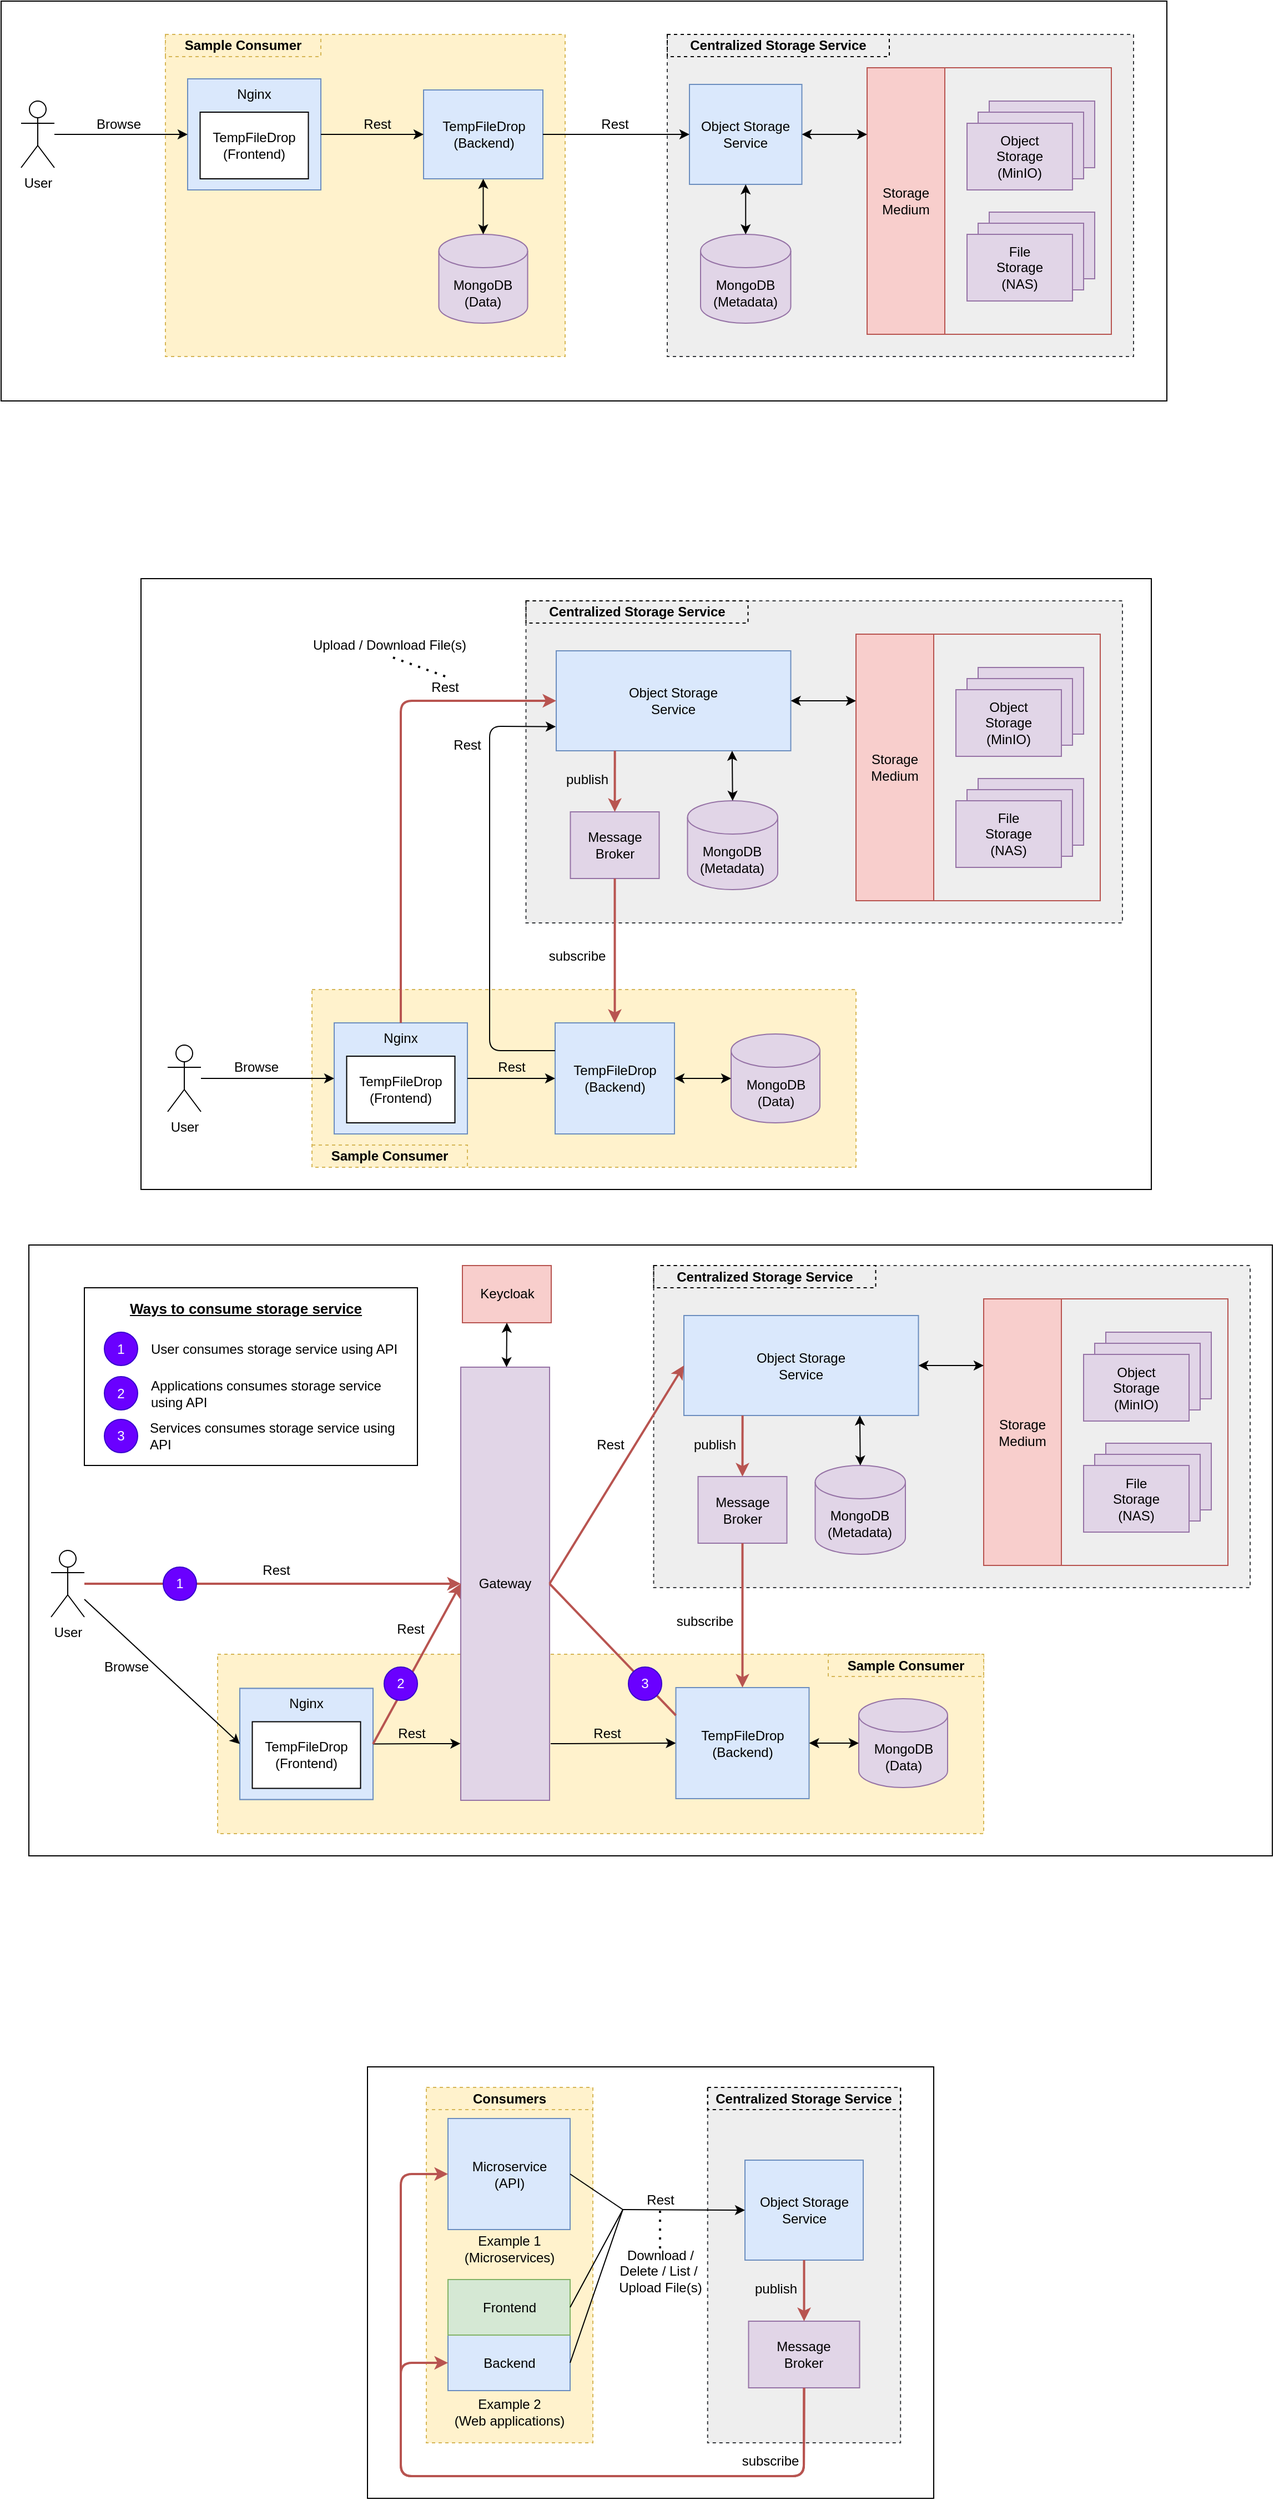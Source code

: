 <mxfile version="14.7.9" type="device"><diagram id="ZHUJTI5eRGx71iUSAzUk" name="Page-1"><mxGraphModel dx="2913" dy="1099" grid="1" gridSize="10" guides="1" tooltips="1" connect="1" arrows="1" fold="1" page="1" pageScale="1" pageWidth="850" pageHeight="1100" math="0" shadow="0"><root><mxCell id="0"/><mxCell id="1" parent="0"/><mxCell id="xw3ffMeiHLUjvFoeB1qi-27" value="" style="rounded=0;whiteSpace=wrap;html=1;align=left;" vertex="1" parent="1"><mxGeometry x="-75" y="1270" width="1120" height="550" as="geometry"/></mxCell><mxCell id="xw3ffMeiHLUjvFoeB1qi-25" value="" style="rounded=0;whiteSpace=wrap;html=1;align=left;" vertex="1" parent="1"><mxGeometry x="-25" y="1308.5" width="300" height="160" as="geometry"/></mxCell><mxCell id="rC02Qg6fBTFA8hGVIamI-45" value="" style="rounded=0;whiteSpace=wrap;html=1;align=center;" parent="1" vertex="1"><mxGeometry x="230" y="2010" width="510" height="388.5" as="geometry"/></mxCell><mxCell id="rC02Qg6fBTFA8hGVIamI-43" value="" style="rounded=0;whiteSpace=wrap;html=1;strokeColor=#d6b656;strokeWidth=1;fillColor=#fff2cc;align=center;dashed=1;" parent="1" vertex="1"><mxGeometry x="283" y="2028.5" width="150" height="320" as="geometry"/></mxCell><mxCell id="ha3qXmKfZUisQEmoipRT-110" value="" style="rounded=0;whiteSpace=wrap;html=1;fontColor=#000000;strokeColor=#000000;strokeWidth=1;fillColor=#ffffff;align=center;" parent="1" vertex="1"><mxGeometry x="26" y="670" width="910" height="550" as="geometry"/></mxCell><mxCell id="ha3qXmKfZUisQEmoipRT-109" value="" style="rounded=0;whiteSpace=wrap;html=1;fontColor=#000000;strokeColor=#000000;strokeWidth=1;fillColor=#ffffff;align=center;" parent="1" vertex="1"><mxGeometry x="-100" y="150" width="1050" height="360" as="geometry"/></mxCell><mxCell id="ha3qXmKfZUisQEmoipRT-46" value="" style="rounded=0;whiteSpace=wrap;html=1;strokeColor=#d6b656;strokeWidth=1;fillColor=#fff2cc;align=center;dashed=1;" parent="1" vertex="1"><mxGeometry x="180" y="1040" width="490" height="160" as="geometry"/></mxCell><mxCell id="ha3qXmKfZUisQEmoipRT-45" value="" style="rounded=0;whiteSpace=wrap;html=1;strokeColor=#36393d;strokeWidth=1;fillColor=#eeeeee;align=center;dashed=1;" parent="1" vertex="1"><mxGeometry x="372.75" y="690" width="537.25" height="290" as="geometry"/></mxCell><mxCell id="ha3qXmKfZUisQEmoipRT-8" value="" style="rounded=0;whiteSpace=wrap;html=1;strokeColor=#b85450;fillColor=none;" parent="1" vertex="1"><mxGeometry x="740" y="720" width="150" height="240" as="geometry"/></mxCell><mxCell id="eLZGjnttyc20umwJpwSB-6" value="Object Storage&lt;br&gt;Service" style="rounded=0;whiteSpace=wrap;html=1;fillColor=#dae8fc;strokeColor=#6c8ebf;" parent="1" vertex="1"><mxGeometry x="400" y="735" width="211.25" height="90" as="geometry"/></mxCell><mxCell id="eLZGjnttyc20umwJpwSB-24" value="&lt;div&gt;TempFileDrop&lt;/div&gt;&lt;div&gt;(Backend)&lt;br&gt;&lt;/div&gt;" style="rounded=0;whiteSpace=wrap;html=1;fillColor=#dae8fc;strokeColor=#6c8ebf;" parent="1" vertex="1"><mxGeometry x="399" y="1070" width="107.5" height="100" as="geometry"/></mxCell><mxCell id="eLZGjnttyc20umwJpwSB-25" value="MongoDB&lt;br&gt;(Metadata)" style="shape=cylinder3;whiteSpace=wrap;html=1;boundedLbl=1;backgroundOutline=1;size=15;fillColor=#e1d5e7;strokeColor=#9673a6;" parent="1" vertex="1"><mxGeometry x="518.25" y="870" width="81.25" height="80" as="geometry"/></mxCell><mxCell id="ha3qXmKfZUisQEmoipRT-4" value="" style="group" parent="1" vertex="1" connectable="0"><mxGeometry x="760" y="850" width="115" height="80" as="geometry"/></mxCell><mxCell id="ha3qXmKfZUisQEmoipRT-1" value="MinIO&lt;br&gt;Cluster" style="rounded=0;whiteSpace=wrap;html=1;fillColor=#e1d5e7;strokeColor=#9673a6;" parent="ha3qXmKfZUisQEmoipRT-4" vertex="1"><mxGeometry x="20" width="95" height="60" as="geometry"/></mxCell><mxCell id="ha3qXmKfZUisQEmoipRT-2" value="MinIO&lt;br&gt;Cluster" style="rounded=0;whiteSpace=wrap;html=1;fillColor=#e1d5e7;strokeColor=#9673a6;" parent="ha3qXmKfZUisQEmoipRT-4" vertex="1"><mxGeometry x="10" y="10" width="95" height="60" as="geometry"/></mxCell><mxCell id="ha3qXmKfZUisQEmoipRT-3" value="&lt;div&gt;File&lt;/div&gt;&lt;div&gt;Storage&lt;/div&gt;&lt;div&gt;(NAS)&lt;br&gt;&lt;/div&gt;" style="rounded=0;whiteSpace=wrap;html=1;fillColor=#e1d5e7;strokeColor=#9673a6;" parent="ha3qXmKfZUisQEmoipRT-4" vertex="1"><mxGeometry y="20" width="95" height="60" as="geometry"/></mxCell><mxCell id="ha3qXmKfZUisQEmoipRT-5" value="" style="group" parent="1" vertex="1" connectable="0"><mxGeometry x="760" y="750" width="115" height="80" as="geometry"/></mxCell><mxCell id="eLZGjnttyc20umwJpwSB-12" value="MinIO&lt;br&gt;Cluster" style="rounded=0;whiteSpace=wrap;html=1;fillColor=#e1d5e7;strokeColor=#9673a6;" parent="ha3qXmKfZUisQEmoipRT-5" vertex="1"><mxGeometry x="20" width="95" height="60" as="geometry"/></mxCell><mxCell id="eLZGjnttyc20umwJpwSB-11" value="MinIO&lt;br&gt;Cluster" style="rounded=0;whiteSpace=wrap;html=1;fillColor=#e1d5e7;strokeColor=#9673a6;" parent="ha3qXmKfZUisQEmoipRT-5" vertex="1"><mxGeometry x="10" y="10" width="95" height="60" as="geometry"/></mxCell><mxCell id="eLZGjnttyc20umwJpwSB-10" value="&lt;div&gt;Object&lt;/div&gt;&lt;div&gt;Storage&lt;/div&gt;&lt;div&gt;(MinIO)&lt;/div&gt;" style="rounded=0;whiteSpace=wrap;html=1;fillColor=#e1d5e7;strokeColor=#9673a6;" parent="ha3qXmKfZUisQEmoipRT-5" vertex="1"><mxGeometry y="20" width="95" height="60" as="geometry"/></mxCell><mxCell id="ha3qXmKfZUisQEmoipRT-6" value="&lt;div&gt;Storage&lt;/div&gt;&lt;div&gt;Medium&lt;br&gt;&lt;/div&gt;" style="rounded=0;whiteSpace=wrap;html=1;fillColor=#f8cecc;strokeColor=#b85450;" parent="1" vertex="1"><mxGeometry x="670" y="720" width="70" height="240" as="geometry"/></mxCell><mxCell id="ha3qXmKfZUisQEmoipRT-10" value="" style="endArrow=classic;startArrow=classic;html=1;exitX=1;exitY=0.5;exitDx=0;exitDy=0;entryX=0;entryY=0.25;entryDx=0;entryDy=0;" parent="1" source="eLZGjnttyc20umwJpwSB-6" target="ha3qXmKfZUisQEmoipRT-6" edge="1"><mxGeometry width="50" height="50" relative="1" as="geometry"><mxPoint x="470" y="805" as="sourcePoint"/><mxPoint x="520" y="755" as="targetPoint"/></mxGeometry></mxCell><mxCell id="ha3qXmKfZUisQEmoipRT-11" value="&lt;div&gt;Centralized Storage Service&lt;br&gt;&lt;/div&gt;" style="text;html=1;fillColor=none;align=center;verticalAlign=middle;whiteSpace=wrap;rounded=0;dashed=1;strokeColor=#000000;fontStyle=1" parent="1" vertex="1"><mxGeometry x="372.75" y="690" width="200" height="20" as="geometry"/></mxCell><mxCell id="ha3qXmKfZUisQEmoipRT-13" value="" style="group;fillColor=#dae8fc;strokeColor=#6c8ebf;" parent="1" vertex="1" connectable="0"><mxGeometry x="200" y="1070" width="120" height="100" as="geometry"/></mxCell><mxCell id="eLZGjnttyc20umwJpwSB-1" value="Nginx" style="rounded=0;whiteSpace=wrap;html=1;verticalAlign=top;fillColor=#dae8fc;strokeColor=#6c8ebf;" parent="ha3qXmKfZUisQEmoipRT-13" vertex="1"><mxGeometry width="120" height="100" as="geometry"/></mxCell><mxCell id="eLZGjnttyc20umwJpwSB-2" value="TempFileDrop&lt;br&gt;(Frontend)" style="rounded=0;whiteSpace=wrap;html=1;" parent="ha3qXmKfZUisQEmoipRT-13" vertex="1"><mxGeometry x="11.25" y="30" width="97.5" height="60" as="geometry"/></mxCell><mxCell id="ha3qXmKfZUisQEmoipRT-14" value="" style="endArrow=classic;startArrow=classic;html=1;exitX=0.5;exitY=0;exitDx=0;exitDy=0;exitPerimeter=0;entryX=0.75;entryY=1;entryDx=0;entryDy=0;" parent="1" source="eLZGjnttyc20umwJpwSB-25" target="eLZGjnttyc20umwJpwSB-6" edge="1"><mxGeometry width="50" height="50" relative="1" as="geometry"><mxPoint x="640" y="890" as="sourcePoint"/><mxPoint x="580" y="840" as="targetPoint"/></mxGeometry></mxCell><mxCell id="ha3qXmKfZUisQEmoipRT-15" value="MongoDB&lt;br&gt;(Data)" style="shape=cylinder3;whiteSpace=wrap;html=1;boundedLbl=1;backgroundOutline=1;size=15;fillColor=#e1d5e7;strokeColor=#9673a6;" parent="1" vertex="1"><mxGeometry x="557.5" y="1080" width="80" height="80" as="geometry"/></mxCell><mxCell id="ha3qXmKfZUisQEmoipRT-16" value="" style="endArrow=classic;startArrow=classic;html=1;exitX=1;exitY=0.5;exitDx=0;exitDy=0;entryX=0;entryY=0.5;entryDx=0;entryDy=0;entryPerimeter=0;" parent="1" source="eLZGjnttyc20umwJpwSB-24" target="ha3qXmKfZUisQEmoipRT-15" edge="1"><mxGeometry width="50" height="50" relative="1" as="geometry"><mxPoint x="227.5" y="1170" as="sourcePoint"/><mxPoint x="557.5" y="1100" as="targetPoint"/></mxGeometry></mxCell><mxCell id="ha3qXmKfZUisQEmoipRT-27" value="&lt;div&gt;Message&lt;/div&gt;&lt;div&gt;Broker&lt;br&gt;&lt;/div&gt;" style="rounded=0;whiteSpace=wrap;html=1;strokeColor=#9673a6;strokeWidth=1;align=center;fillColor=#e1d5e7;" parent="1" vertex="1"><mxGeometry x="412.75" y="880" width="80" height="60" as="geometry"/></mxCell><mxCell id="ha3qXmKfZUisQEmoipRT-30" value="" style="endArrow=classic;html=1;exitX=0.25;exitY=1;exitDx=0;exitDy=0;entryX=0.5;entryY=0;entryDx=0;entryDy=0;fillColor=#f8cecc;strokeColor=#b85450;strokeWidth=2;" parent="1" source="eLZGjnttyc20umwJpwSB-6" target="ha3qXmKfZUisQEmoipRT-27" edge="1"><mxGeometry width="50" height="50" relative="1" as="geometry"><mxPoint x="560" y="930" as="sourcePoint"/><mxPoint x="340" y="900" as="targetPoint"/></mxGeometry></mxCell><mxCell id="ha3qXmKfZUisQEmoipRT-31" value="publish" style="text;html=1;strokeColor=none;fillColor=none;align=center;verticalAlign=middle;whiteSpace=wrap;rounded=0;" parent="1" vertex="1"><mxGeometry x="408" y="841" width="40" height="20" as="geometry"/></mxCell><mxCell id="ha3qXmKfZUisQEmoipRT-33" value="Rest" style="text;html=1;strokeColor=none;fillColor=none;align=center;verticalAlign=middle;whiteSpace=wrap;rounded=0;" parent="1" vertex="1"><mxGeometry x="340" y="1100" width="40" height="20" as="geometry"/></mxCell><mxCell id="ha3qXmKfZUisQEmoipRT-35" value="Rest" style="text;html=1;strokeColor=none;fillColor=none;align=center;verticalAlign=middle;whiteSpace=wrap;rounded=0;" parent="1" vertex="1"><mxGeometry x="280" y="758" width="40" height="20" as="geometry"/></mxCell><mxCell id="ha3qXmKfZUisQEmoipRT-37" value="" style="endArrow=classic;html=1;exitX=1;exitY=0.5;exitDx=0;exitDy=0;entryX=0;entryY=0.5;entryDx=0;entryDy=0;" parent="1" source="eLZGjnttyc20umwJpwSB-1" target="eLZGjnttyc20umwJpwSB-24" edge="1"><mxGeometry width="50" height="50" relative="1" as="geometry"><mxPoint x="363" y="1070" as="sourcePoint"/><mxPoint x="413" y="1020" as="targetPoint"/></mxGeometry></mxCell><mxCell id="ha3qXmKfZUisQEmoipRT-39" value="" style="endArrow=classic;html=1;exitX=0.5;exitY=0;exitDx=0;exitDy=0;entryX=0;entryY=0.5;entryDx=0;entryDy=0;fillColor=#f8cecc;strokeColor=#b85450;strokeWidth=2;" parent="1" source="eLZGjnttyc20umwJpwSB-1" target="eLZGjnttyc20umwJpwSB-6" edge="1"><mxGeometry width="50" height="50" relative="1" as="geometry"><mxPoint x="220" y="970" as="sourcePoint"/><mxPoint x="270" y="920" as="targetPoint"/><Array as="points"><mxPoint x="260" y="780"/></Array></mxGeometry></mxCell><mxCell id="ha3qXmKfZUisQEmoipRT-40" value="" style="endArrow=classic;html=1;exitX=0.5;exitY=1;exitDx=0;exitDy=0;fillColor=#f8cecc;strokeColor=#b85450;strokeWidth=2;" parent="1" source="ha3qXmKfZUisQEmoipRT-27" target="eLZGjnttyc20umwJpwSB-24" edge="1"><mxGeometry width="50" height="50" relative="1" as="geometry"><mxPoint x="507.5" y="1010" as="sourcePoint"/><mxPoint x="480" y="1030" as="targetPoint"/></mxGeometry></mxCell><mxCell id="ha3qXmKfZUisQEmoipRT-41" value="subscribe" style="text;html=1;strokeColor=none;fillColor=none;align=center;verticalAlign=middle;whiteSpace=wrap;rounded=0;" parent="1" vertex="1"><mxGeometry x="399" y="1000" width="40" height="20" as="geometry"/></mxCell><mxCell id="ha3qXmKfZUisQEmoipRT-42" value="Upload / Download File(s)" style="text;html=1;strokeColor=none;fillColor=none;align=center;verticalAlign=middle;whiteSpace=wrap;rounded=0;fontStyle=0;" parent="1" vertex="1"><mxGeometry x="135" y="720" width="230" height="20" as="geometry"/></mxCell><mxCell id="ha3qXmKfZUisQEmoipRT-43" value="" style="endArrow=none;dashed=1;html=1;dashPattern=1 3;strokeWidth=2;fontColor=#B85450;entryX=0.5;entryY=1;entryDx=0;entryDy=0;exitX=0.5;exitY=0;exitDx=0;exitDy=0;" parent="1" source="ha3qXmKfZUisQEmoipRT-35" target="ha3qXmKfZUisQEmoipRT-42" edge="1"><mxGeometry width="50" height="50" relative="1" as="geometry"><mxPoint x="430" y="920" as="sourcePoint"/><mxPoint x="480" y="870" as="targetPoint"/></mxGeometry></mxCell><mxCell id="ha3qXmKfZUisQEmoipRT-47" value="Sample Consumer" style="text;html=1;fillColor=#fff2cc;align=center;verticalAlign=middle;whiteSpace=wrap;rounded=0;dashed=1;strokeColor=#d6b656;fontStyle=1" parent="1" vertex="1"><mxGeometry x="180" y="1180" width="140" height="20" as="geometry"/></mxCell><mxCell id="ha3qXmKfZUisQEmoipRT-68" value="" style="rounded=0;whiteSpace=wrap;html=1;strokeColor=#36393d;strokeWidth=1;fillColor=#eeeeee;align=center;dashed=1;" parent="1" vertex="1"><mxGeometry x="500" y="180" width="420" height="290" as="geometry"/></mxCell><mxCell id="ha3qXmKfZUisQEmoipRT-69" value="" style="rounded=0;whiteSpace=wrap;html=1;strokeColor=#b85450;fillColor=none;" parent="1" vertex="1"><mxGeometry x="750" y="210" width="150" height="240" as="geometry"/></mxCell><mxCell id="ha3qXmKfZUisQEmoipRT-70" value="Object Storage&lt;br&gt;Service" style="rounded=0;whiteSpace=wrap;html=1;fillColor=#dae8fc;strokeColor=#6c8ebf;" parent="1" vertex="1"><mxGeometry x="520" y="225" width="101.25" height="90" as="geometry"/></mxCell><mxCell id="ha3qXmKfZUisQEmoipRT-71" value="MongoDB&lt;br&gt;(Metadata)" style="shape=cylinder3;whiteSpace=wrap;html=1;boundedLbl=1;backgroundOutline=1;size=15;fillColor=#e1d5e7;strokeColor=#9673a6;" parent="1" vertex="1"><mxGeometry x="530" y="360" width="81.25" height="80" as="geometry"/></mxCell><mxCell id="ha3qXmKfZUisQEmoipRT-72" value="" style="group" parent="1" vertex="1" connectable="0"><mxGeometry x="770" y="340" width="115" height="80" as="geometry"/></mxCell><mxCell id="ha3qXmKfZUisQEmoipRT-73" value="MinIO&lt;br&gt;Cluster" style="rounded=0;whiteSpace=wrap;html=1;fillColor=#e1d5e7;strokeColor=#9673a6;" parent="ha3qXmKfZUisQEmoipRT-72" vertex="1"><mxGeometry x="20" width="95" height="60" as="geometry"/></mxCell><mxCell id="ha3qXmKfZUisQEmoipRT-74" value="MinIO&lt;br&gt;Cluster" style="rounded=0;whiteSpace=wrap;html=1;fillColor=#e1d5e7;strokeColor=#9673a6;" parent="ha3qXmKfZUisQEmoipRT-72" vertex="1"><mxGeometry x="10" y="10" width="95" height="60" as="geometry"/></mxCell><mxCell id="ha3qXmKfZUisQEmoipRT-75" value="&lt;div&gt;File&lt;/div&gt;&lt;div&gt;Storage&lt;/div&gt;&lt;div&gt;(NAS)&lt;br&gt;&lt;/div&gt;" style="rounded=0;whiteSpace=wrap;html=1;fillColor=#e1d5e7;strokeColor=#9673a6;" parent="ha3qXmKfZUisQEmoipRT-72" vertex="1"><mxGeometry y="20" width="95" height="60" as="geometry"/></mxCell><mxCell id="ha3qXmKfZUisQEmoipRT-76" value="" style="group" parent="1" vertex="1" connectable="0"><mxGeometry x="770" y="240" width="115" height="80" as="geometry"/></mxCell><mxCell id="ha3qXmKfZUisQEmoipRT-77" value="MinIO&lt;br&gt;Cluster" style="rounded=0;whiteSpace=wrap;html=1;fillColor=#e1d5e7;strokeColor=#9673a6;" parent="ha3qXmKfZUisQEmoipRT-76" vertex="1"><mxGeometry x="20" width="95" height="60" as="geometry"/></mxCell><mxCell id="ha3qXmKfZUisQEmoipRT-78" value="MinIO&lt;br&gt;Cluster" style="rounded=0;whiteSpace=wrap;html=1;fillColor=#e1d5e7;strokeColor=#9673a6;" parent="ha3qXmKfZUisQEmoipRT-76" vertex="1"><mxGeometry x="10" y="10" width="95" height="60" as="geometry"/></mxCell><mxCell id="ha3qXmKfZUisQEmoipRT-79" value="&lt;div&gt;Object&lt;/div&gt;&lt;div&gt;Storage&lt;/div&gt;&lt;div&gt;(MinIO)&lt;/div&gt;" style="rounded=0;whiteSpace=wrap;html=1;fillColor=#e1d5e7;strokeColor=#9673a6;" parent="ha3qXmKfZUisQEmoipRT-76" vertex="1"><mxGeometry y="20" width="95" height="60" as="geometry"/></mxCell><mxCell id="ha3qXmKfZUisQEmoipRT-80" value="&lt;div&gt;Storage&lt;/div&gt;&lt;div&gt;Medium&lt;br&gt;&lt;/div&gt;" style="rounded=0;whiteSpace=wrap;html=1;fillColor=#f8cecc;strokeColor=#b85450;" parent="1" vertex="1"><mxGeometry x="680" y="210" width="70" height="240" as="geometry"/></mxCell><mxCell id="ha3qXmKfZUisQEmoipRT-81" value="" style="endArrow=classic;startArrow=classic;html=1;exitX=1;exitY=0.5;exitDx=0;exitDy=0;entryX=0;entryY=0.25;entryDx=0;entryDy=0;" parent="1" source="ha3qXmKfZUisQEmoipRT-70" target="ha3qXmKfZUisQEmoipRT-80" edge="1"><mxGeometry width="50" height="50" relative="1" as="geometry"><mxPoint x="480" y="295" as="sourcePoint"/><mxPoint x="530" y="245" as="targetPoint"/></mxGeometry></mxCell><mxCell id="ha3qXmKfZUisQEmoipRT-82" value="&lt;div&gt;Centralized Storage Service&lt;br&gt;&lt;/div&gt;" style="text;html=1;fillColor=none;align=center;verticalAlign=middle;whiteSpace=wrap;rounded=0;dashed=1;strokeColor=#000000;fontStyle=1" parent="1" vertex="1"><mxGeometry x="500" y="180" width="200" height="20" as="geometry"/></mxCell><mxCell id="ha3qXmKfZUisQEmoipRT-83" value="" style="endArrow=classic;startArrow=classic;html=1;exitX=0.5;exitY=0;exitDx=0;exitDy=0;exitPerimeter=0;entryX=0.5;entryY=1;entryDx=0;entryDy=0;" parent="1" source="ha3qXmKfZUisQEmoipRT-71" target="ha3qXmKfZUisQEmoipRT-70" edge="1"><mxGeometry width="50" height="50" relative="1" as="geometry"><mxPoint x="650" y="380" as="sourcePoint"/><mxPoint x="590" y="330" as="targetPoint"/></mxGeometry></mxCell><mxCell id="ha3qXmKfZUisQEmoipRT-87" value="User" style="shape=umlActor;verticalLabelPosition=bottom;verticalAlign=top;html=1;outlineConnect=0;fontColor=#000000;strokeColor=#000000;strokeWidth=1;fillColor=#ffffff;align=center;" parent="1" vertex="1"><mxGeometry x="50" y="1090" width="30" height="60" as="geometry"/></mxCell><mxCell id="ha3qXmKfZUisQEmoipRT-90" value="" style="endArrow=classic;html=1;fontColor=#000000;strokeWidth=1;entryX=0;entryY=0.5;entryDx=0;entryDy=0;" parent="1" source="ha3qXmKfZUisQEmoipRT-87" target="eLZGjnttyc20umwJpwSB-1" edge="1"><mxGeometry width="50" height="50" relative="1" as="geometry"><mxPoint x="120" y="1070" as="sourcePoint"/><mxPoint x="170" y="1020" as="targetPoint"/></mxGeometry></mxCell><mxCell id="ha3qXmKfZUisQEmoipRT-91" value="Browse" style="text;html=1;strokeColor=none;fillColor=none;align=center;verticalAlign=middle;whiteSpace=wrap;rounded=0;" parent="1" vertex="1"><mxGeometry x="110" y="1100" width="40" height="20" as="geometry"/></mxCell><mxCell id="ha3qXmKfZUisQEmoipRT-92" value="" style="rounded=0;whiteSpace=wrap;html=1;strokeColor=#d6b656;strokeWidth=1;fillColor=#fff2cc;align=center;dashed=1;" parent="1" vertex="1"><mxGeometry x="48" y="180" width="360" height="290" as="geometry"/></mxCell><mxCell id="ha3qXmKfZUisQEmoipRT-93" value="&lt;div&gt;TempFileDrop&lt;/div&gt;&lt;div&gt;(Backend)&lt;br&gt;&lt;/div&gt;" style="rounded=0;whiteSpace=wrap;html=1;fillColor=#dae8fc;strokeColor=#6c8ebf;" parent="1" vertex="1"><mxGeometry x="280.5" y="230" width="107.5" height="80" as="geometry"/></mxCell><mxCell id="ha3qXmKfZUisQEmoipRT-94" value="" style="group;fillColor=#dae8fc;strokeColor=#6c8ebf;" parent="1" vertex="1" connectable="0"><mxGeometry x="68" y="220" width="120" height="100" as="geometry"/></mxCell><mxCell id="ha3qXmKfZUisQEmoipRT-95" value="Nginx" style="rounded=0;whiteSpace=wrap;html=1;verticalAlign=top;fillColor=#dae8fc;strokeColor=#6c8ebf;" parent="ha3qXmKfZUisQEmoipRT-94" vertex="1"><mxGeometry width="120" height="100" as="geometry"/></mxCell><mxCell id="ha3qXmKfZUisQEmoipRT-96" value="TempFileDrop&lt;br&gt;(Frontend)" style="rounded=0;whiteSpace=wrap;html=1;" parent="ha3qXmKfZUisQEmoipRT-94" vertex="1"><mxGeometry x="11.25" y="30" width="97.5" height="60" as="geometry"/></mxCell><mxCell id="ha3qXmKfZUisQEmoipRT-97" value="MongoDB&lt;br&gt;(Data)" style="shape=cylinder3;whiteSpace=wrap;html=1;boundedLbl=1;backgroundOutline=1;size=15;fillColor=#e1d5e7;strokeColor=#9673a6;" parent="1" vertex="1"><mxGeometry x="294.25" y="360" width="80" height="80" as="geometry"/></mxCell><mxCell id="ha3qXmKfZUisQEmoipRT-98" value="" style="endArrow=classic;startArrow=classic;html=1;entryX=0.5;entryY=0;entryDx=0;entryDy=0;entryPerimeter=0;" parent="1" source="ha3qXmKfZUisQEmoipRT-93" target="ha3qXmKfZUisQEmoipRT-97" edge="1"><mxGeometry width="50" height="50" relative="1" as="geometry"><mxPoint x="-34.5" y="300" as="sourcePoint"/><mxPoint x="295.5" y="230" as="targetPoint"/></mxGeometry></mxCell><mxCell id="ha3qXmKfZUisQEmoipRT-99" value="Rest" style="text;html=1;strokeColor=none;fillColor=none;align=center;verticalAlign=middle;whiteSpace=wrap;rounded=0;" parent="1" vertex="1"><mxGeometry x="219" y="251" width="40" height="20" as="geometry"/></mxCell><mxCell id="ha3qXmKfZUisQEmoipRT-100" value="" style="endArrow=classic;html=1;exitX=1;exitY=0.5;exitDx=0;exitDy=0;entryX=0;entryY=0.5;entryDx=0;entryDy=0;" parent="1" source="ha3qXmKfZUisQEmoipRT-95" target="ha3qXmKfZUisQEmoipRT-93" edge="1"><mxGeometry width="50" height="50" relative="1" as="geometry"><mxPoint x="101" y="200" as="sourcePoint"/><mxPoint x="151" y="150" as="targetPoint"/></mxGeometry></mxCell><mxCell id="ha3qXmKfZUisQEmoipRT-101" value="Sample Consumer" style="text;html=1;fillColor=#fff2cc;align=center;verticalAlign=middle;whiteSpace=wrap;rounded=0;dashed=1;strokeColor=#d6b656;fontStyle=1" parent="1" vertex="1"><mxGeometry x="48" y="180" width="140" height="20" as="geometry"/></mxCell><mxCell id="ha3qXmKfZUisQEmoipRT-102" value="User" style="shape=umlActor;verticalLabelPosition=bottom;verticalAlign=top;html=1;outlineConnect=0;fontColor=#000000;strokeColor=#000000;strokeWidth=1;fillColor=#ffffff;align=center;" parent="1" vertex="1"><mxGeometry x="-82" y="240" width="30" height="60" as="geometry"/></mxCell><mxCell id="ha3qXmKfZUisQEmoipRT-103" value="" style="endArrow=classic;html=1;fontColor=#000000;strokeWidth=1;entryX=0;entryY=0.5;entryDx=0;entryDy=0;" parent="1" target="ha3qXmKfZUisQEmoipRT-95" edge="1"><mxGeometry width="50" height="50" relative="1" as="geometry"><mxPoint x="-52" y="270" as="sourcePoint"/><mxPoint x="-92" y="150" as="targetPoint"/></mxGeometry></mxCell><mxCell id="ha3qXmKfZUisQEmoipRT-104" value="Browse" style="text;html=1;strokeColor=none;fillColor=none;align=center;verticalAlign=middle;whiteSpace=wrap;rounded=0;" parent="1" vertex="1"><mxGeometry x="-14" y="251" width="40" height="20" as="geometry"/></mxCell><mxCell id="ha3qXmKfZUisQEmoipRT-106" value="" style="endArrow=classic;html=1;fontColor=#000000;strokeWidth=1;entryX=0;entryY=0.5;entryDx=0;entryDy=0;exitX=1;exitY=0.5;exitDx=0;exitDy=0;" parent="1" source="ha3qXmKfZUisQEmoipRT-93" target="ha3qXmKfZUisQEmoipRT-70" edge="1"><mxGeometry width="50" height="50" relative="1" as="geometry"><mxPoint x="370" y="400" as="sourcePoint"/><mxPoint x="420" y="350" as="targetPoint"/></mxGeometry></mxCell><mxCell id="ha3qXmKfZUisQEmoipRT-107" value="Rest" style="text;html=1;strokeColor=none;fillColor=none;align=center;verticalAlign=middle;whiteSpace=wrap;rounded=0;fontColor=#000000;" parent="1" vertex="1"><mxGeometry x="432.75" y="251" width="40" height="20" as="geometry"/></mxCell><mxCell id="9wDD2NBxKVKwoE4jcZIf-1" value="" style="endArrow=classic;html=1;exitX=0;exitY=0.25;exitDx=0;exitDy=0;entryX=-0.002;entryY=0.759;entryDx=0;entryDy=0;entryPerimeter=0;" parent="1" source="eLZGjnttyc20umwJpwSB-24" target="eLZGjnttyc20umwJpwSB-6" edge="1"><mxGeometry width="50" height="50" relative="1" as="geometry"><mxPoint x="350" y="1090" as="sourcePoint"/><mxPoint x="340" y="880" as="targetPoint"/><Array as="points"><mxPoint x="340" y="1095"/><mxPoint x="340" y="803"/></Array></mxGeometry></mxCell><mxCell id="9wDD2NBxKVKwoE4jcZIf-2" value="Rest" style="text;html=1;strokeColor=none;fillColor=none;align=center;verticalAlign=middle;whiteSpace=wrap;rounded=0;" parent="1" vertex="1"><mxGeometry x="300" y="810" width="40" height="20" as="geometry"/></mxCell><mxCell id="rC02Qg6fBTFA8hGVIamI-1" value="" style="rounded=0;whiteSpace=wrap;html=1;strokeColor=#36393d;strokeWidth=1;fillColor=#eeeeee;align=center;dashed=1;" parent="1" vertex="1"><mxGeometry x="536.37" y="2028.5" width="173.75" height="320" as="geometry"/></mxCell><mxCell id="rC02Qg6fBTFA8hGVIamI-3" value="Object Storage&lt;br&gt;Service" style="rounded=0;whiteSpace=wrap;html=1;fillColor=#dae8fc;strokeColor=#6c8ebf;" parent="1" vertex="1"><mxGeometry x="570" y="2094" width="106.5" height="90" as="geometry"/></mxCell><mxCell id="rC02Qg6fBTFA8hGVIamI-15" value="&lt;div&gt;Centralized Storage Service&lt;br&gt;&lt;/div&gt;" style="text;html=1;fillColor=none;align=center;verticalAlign=middle;whiteSpace=wrap;rounded=0;dashed=1;strokeColor=#000000;fontStyle=1" parent="1" vertex="1"><mxGeometry x="536.38" y="2028.5" width="173.75" height="20" as="geometry"/></mxCell><mxCell id="rC02Qg6fBTFA8hGVIamI-17" value="&lt;div&gt;Message&lt;/div&gt;&lt;div&gt;Broker&lt;br&gt;&lt;/div&gt;" style="rounded=0;whiteSpace=wrap;html=1;strokeColor=#9673a6;strokeWidth=1;align=center;fillColor=#e1d5e7;" parent="1" vertex="1"><mxGeometry x="573.25" y="2239" width="100" height="60" as="geometry"/></mxCell><mxCell id="rC02Qg6fBTFA8hGVIamI-18" value="" style="endArrow=classic;html=1;exitX=0.5;exitY=1;exitDx=0;exitDy=0;entryX=0.5;entryY=0;entryDx=0;entryDy=0;fillColor=#f8cecc;strokeColor=#b85450;strokeWidth=2;" parent="1" source="rC02Qg6fBTFA8hGVIamI-3" target="rC02Qg6fBTFA8hGVIamI-17" edge="1"><mxGeometry width="50" height="50" relative="1" as="geometry"><mxPoint x="730" y="2289" as="sourcePoint"/><mxPoint x="510" y="2259" as="targetPoint"/></mxGeometry></mxCell><mxCell id="rC02Qg6fBTFA8hGVIamI-19" value="publish" style="text;html=1;strokeColor=none;fillColor=none;align=center;verticalAlign=middle;whiteSpace=wrap;rounded=0;" parent="1" vertex="1"><mxGeometry x="578" y="2200" width="40" height="20" as="geometry"/></mxCell><mxCell id="rC02Qg6fBTFA8hGVIamI-24" value="Microservice&lt;br&gt;(API)" style="rounded=0;whiteSpace=wrap;html=1;fillColor=#dae8fc;strokeColor=#6c8ebf;" parent="1" vertex="1"><mxGeometry x="302.5" y="2056.5" width="110" height="100" as="geometry"/></mxCell><mxCell id="rC02Qg6fBTFA8hGVIamI-25" value="Backend" style="rounded=0;whiteSpace=wrap;html=1;fillColor=#dae8fc;strokeColor=#6c8ebf;" parent="1" vertex="1"><mxGeometry x="302.5" y="2251.5" width="110" height="50" as="geometry"/></mxCell><mxCell id="rC02Qg6fBTFA8hGVIamI-26" value="Frontend" style="rounded=0;whiteSpace=wrap;html=1;fillColor=#d5e8d4;strokeColor=#82b366;" parent="1" vertex="1"><mxGeometry x="302.5" y="2201.5" width="110" height="50" as="geometry"/></mxCell><mxCell id="rC02Qg6fBTFA8hGVIamI-27" value="Example 1 (Microservices)" style="text;html=1;strokeColor=none;fillColor=none;align=center;verticalAlign=middle;whiteSpace=wrap;rounded=0;" parent="1" vertex="1"><mxGeometry x="302.5" y="2156.5" width="110" height="34" as="geometry"/></mxCell><mxCell id="rC02Qg6fBTFA8hGVIamI-28" value="Example 2&lt;br&gt;(Web applications)" style="text;html=1;strokeColor=none;fillColor=none;align=center;verticalAlign=middle;whiteSpace=wrap;rounded=0;" parent="1" vertex="1"><mxGeometry x="302.5" y="2301.5" width="110" height="39" as="geometry"/></mxCell><mxCell id="rC02Qg6fBTFA8hGVIamI-29" value="" style="endArrow=classic;html=1;entryX=0;entryY=0.5;entryDx=0;entryDy=0;" parent="1" target="rC02Qg6fBTFA8hGVIamI-3" edge="1"><mxGeometry width="50" height="50" relative="1" as="geometry"><mxPoint x="460" y="2138.5" as="sourcePoint"/><mxPoint x="462.5" y="2154.5" as="targetPoint"/></mxGeometry></mxCell><mxCell id="rC02Qg6fBTFA8hGVIamI-30" value="Rest" style="text;html=1;strokeColor=none;fillColor=none;align=center;verticalAlign=middle;whiteSpace=wrap;rounded=0;" parent="1" vertex="1"><mxGeometry x="473.5" y="2119.5" width="40" height="20" as="geometry"/></mxCell><mxCell id="rC02Qg6fBTFA8hGVIamI-31" value="Download / &lt;br&gt;Delete / List /&amp;nbsp;&lt;br&gt;Upload File(s)" style="text;html=1;strokeColor=none;fillColor=none;align=center;verticalAlign=middle;whiteSpace=wrap;rounded=0;fontStyle=0;" parent="1" vertex="1"><mxGeometry x="438.5" y="2173.5" width="110" height="40" as="geometry"/></mxCell><mxCell id="rC02Qg6fBTFA8hGVIamI-32" value="" style="endArrow=none;dashed=1;html=1;dashPattern=1 3;strokeWidth=2;fontColor=#B85450;exitX=0.5;exitY=1;exitDx=0;exitDy=0;entryX=0.5;entryY=0;entryDx=0;entryDy=0;" parent="1" source="rC02Qg6fBTFA8hGVIamI-30" target="rC02Qg6fBTFA8hGVIamI-31" edge="1"><mxGeometry width="50" height="50" relative="1" as="geometry"><mxPoint x="636.5" y="2278.5" as="sourcePoint"/><mxPoint x="471.5" y="2218.5" as="targetPoint"/></mxGeometry></mxCell><mxCell id="rC02Qg6fBTFA8hGVIamI-33" value="" style="endArrow=none;html=1;exitX=1;exitY=0.5;exitDx=0;exitDy=0;" parent="1" source="rC02Qg6fBTFA8hGVIamI-24" edge="1"><mxGeometry width="50" height="50" relative="1" as="geometry"><mxPoint x="623.5" y="2208.5" as="sourcePoint"/><mxPoint x="460" y="2138.5" as="targetPoint"/></mxGeometry></mxCell><mxCell id="rC02Qg6fBTFA8hGVIamI-34" value="" style="endArrow=none;html=1;exitX=1;exitY=0.5;exitDx=0;exitDy=0;" parent="1" source="rC02Qg6fBTFA8hGVIamI-26" edge="1"><mxGeometry width="50" height="50" relative="1" as="geometry"><mxPoint x="383.5" y="2198.5" as="sourcePoint"/><mxPoint x="460" y="2138.5" as="targetPoint"/></mxGeometry></mxCell><mxCell id="rC02Qg6fBTFA8hGVIamI-35" value="" style="endArrow=classic;html=1;entryX=0;entryY=0.5;entryDx=0;entryDy=0;exitX=0.5;exitY=1;exitDx=0;exitDy=0;strokeWidth=2;strokeColor=#B85450;" parent="1" source="rC02Qg6fBTFA8hGVIamI-17" target="rC02Qg6fBTFA8hGVIamI-24" edge="1"><mxGeometry width="50" height="50" relative="1" as="geometry"><mxPoint x="673.5" y="2378.5" as="sourcePoint"/><mxPoint x="543.5" y="2208.5" as="targetPoint"/><Array as="points"><mxPoint x="623" y="2378.5"/><mxPoint x="260" y="2378.5"/><mxPoint x="260" y="2106.5"/></Array></mxGeometry></mxCell><mxCell id="rC02Qg6fBTFA8hGVIamI-36" value="subscribe" style="text;html=1;strokeColor=none;fillColor=none;align=center;verticalAlign=middle;whiteSpace=wrap;rounded=0;" parent="1" vertex="1"><mxGeometry x="573" y="2354.5" width="40" height="20" as="geometry"/></mxCell><mxCell id="rC02Qg6fBTFA8hGVIamI-37" value="" style="endArrow=classic;html=1;entryX=0;entryY=0.5;entryDx=0;entryDy=0;exitX=0.5;exitY=1;exitDx=0;exitDy=0;strokeWidth=2;strokeColor=#B85450;" parent="1" source="rC02Qg6fBTFA8hGVIamI-17" target="rC02Qg6fBTFA8hGVIamI-25" edge="1"><mxGeometry width="50" height="50" relative="1" as="geometry"><mxPoint x="562.75" y="2375.5" as="sourcePoint"/><mxPoint x="216" y="2183.5" as="targetPoint"/><Array as="points"><mxPoint x="623" y="2378.5"/><mxPoint x="260" y="2378.5"/><mxPoint x="260" y="2276.5"/></Array></mxGeometry></mxCell><mxCell id="rC02Qg6fBTFA8hGVIamI-40" value="" style="endArrow=none;html=1;strokeWidth=1;exitX=1;exitY=0.5;exitDx=0;exitDy=0;" parent="1" source="rC02Qg6fBTFA8hGVIamI-25" edge="1"><mxGeometry width="50" height="50" relative="1" as="geometry"><mxPoint x="426" y="2285.737" as="sourcePoint"/><mxPoint x="460" y="2138.5" as="targetPoint"/></mxGeometry></mxCell><mxCell id="rC02Qg6fBTFA8hGVIamI-44" value="Consumers" style="text;html=1;fillColor=#fff2cc;align=center;verticalAlign=middle;whiteSpace=wrap;rounded=0;dashed=1;strokeColor=#d6b656;fontStyle=1" parent="1" vertex="1"><mxGeometry x="283" y="2028.5" width="150" height="20" as="geometry"/></mxCell><mxCell id="cDnosFDsecMCYUiP3MLZ-3" value="" style="rounded=0;whiteSpace=wrap;html=1;strokeColor=#d6b656;strokeWidth=1;fillColor=#fff2cc;align=center;dashed=1;" parent="1" vertex="1"><mxGeometry x="95" y="1638.5" width="690" height="161.5" as="geometry"/></mxCell><mxCell id="cDnosFDsecMCYUiP3MLZ-4" value="" style="rounded=0;whiteSpace=wrap;html=1;strokeColor=#36393d;strokeWidth=1;fillColor=#eeeeee;align=center;dashed=1;" parent="1" vertex="1"><mxGeometry x="487.75" y="1288.5" width="537.25" height="290" as="geometry"/></mxCell><mxCell id="cDnosFDsecMCYUiP3MLZ-5" value="" style="rounded=0;whiteSpace=wrap;html=1;strokeColor=#b85450;fillColor=none;" parent="1" vertex="1"><mxGeometry x="855" y="1318.5" width="150" height="240" as="geometry"/></mxCell><mxCell id="cDnosFDsecMCYUiP3MLZ-6" value="Object Storage&lt;br&gt;Service" style="rounded=0;whiteSpace=wrap;html=1;fillColor=#dae8fc;strokeColor=#6c8ebf;" parent="1" vertex="1"><mxGeometry x="515" y="1333.5" width="211.25" height="90" as="geometry"/></mxCell><mxCell id="cDnosFDsecMCYUiP3MLZ-7" value="&lt;div&gt;TempFileDrop&lt;/div&gt;&lt;div&gt;(Backend)&lt;br&gt;&lt;/div&gt;" style="rounded=0;whiteSpace=wrap;html=1;fillColor=#dae8fc;strokeColor=#6c8ebf;" parent="1" vertex="1"><mxGeometry x="507.75" y="1668.5" width="120" height="100" as="geometry"/></mxCell><mxCell id="cDnosFDsecMCYUiP3MLZ-8" value="MongoDB&lt;br&gt;(Metadata)" style="shape=cylinder3;whiteSpace=wrap;html=1;boundedLbl=1;backgroundOutline=1;size=15;fillColor=#e1d5e7;strokeColor=#9673a6;" parent="1" vertex="1"><mxGeometry x="633.25" y="1468.5" width="81.25" height="80" as="geometry"/></mxCell><mxCell id="cDnosFDsecMCYUiP3MLZ-9" value="" style="group" parent="1" vertex="1" connectable="0"><mxGeometry x="875" y="1448.5" width="115" height="80" as="geometry"/></mxCell><mxCell id="cDnosFDsecMCYUiP3MLZ-10" value="MinIO&lt;br&gt;Cluster" style="rounded=0;whiteSpace=wrap;html=1;fillColor=#e1d5e7;strokeColor=#9673a6;" parent="cDnosFDsecMCYUiP3MLZ-9" vertex="1"><mxGeometry x="20" width="95" height="60" as="geometry"/></mxCell><mxCell id="cDnosFDsecMCYUiP3MLZ-11" value="MinIO&lt;br&gt;Cluster" style="rounded=0;whiteSpace=wrap;html=1;fillColor=#e1d5e7;strokeColor=#9673a6;" parent="cDnosFDsecMCYUiP3MLZ-9" vertex="1"><mxGeometry x="10" y="10" width="95" height="60" as="geometry"/></mxCell><mxCell id="cDnosFDsecMCYUiP3MLZ-12" value="&lt;div&gt;File&lt;/div&gt;&lt;div&gt;Storage&lt;/div&gt;&lt;div&gt;(NAS)&lt;br&gt;&lt;/div&gt;" style="rounded=0;whiteSpace=wrap;html=1;fillColor=#e1d5e7;strokeColor=#9673a6;" parent="cDnosFDsecMCYUiP3MLZ-9" vertex="1"><mxGeometry y="20" width="95" height="60" as="geometry"/></mxCell><mxCell id="cDnosFDsecMCYUiP3MLZ-13" value="" style="group" parent="1" vertex="1" connectable="0"><mxGeometry x="875" y="1348.5" width="115" height="80" as="geometry"/></mxCell><mxCell id="cDnosFDsecMCYUiP3MLZ-14" value="MinIO&lt;br&gt;Cluster" style="rounded=0;whiteSpace=wrap;html=1;fillColor=#e1d5e7;strokeColor=#9673a6;" parent="cDnosFDsecMCYUiP3MLZ-13" vertex="1"><mxGeometry x="20" width="95" height="60" as="geometry"/></mxCell><mxCell id="cDnosFDsecMCYUiP3MLZ-15" value="MinIO&lt;br&gt;Cluster" style="rounded=0;whiteSpace=wrap;html=1;fillColor=#e1d5e7;strokeColor=#9673a6;" parent="cDnosFDsecMCYUiP3MLZ-13" vertex="1"><mxGeometry x="10" y="10" width="95" height="60" as="geometry"/></mxCell><mxCell id="cDnosFDsecMCYUiP3MLZ-16" value="&lt;div&gt;Object&lt;/div&gt;&lt;div&gt;Storage&lt;/div&gt;&lt;div&gt;(MinIO)&lt;/div&gt;" style="rounded=0;whiteSpace=wrap;html=1;fillColor=#e1d5e7;strokeColor=#9673a6;" parent="cDnosFDsecMCYUiP3MLZ-13" vertex="1"><mxGeometry y="20" width="95" height="60" as="geometry"/></mxCell><mxCell id="cDnosFDsecMCYUiP3MLZ-17" value="&lt;div&gt;Storage&lt;/div&gt;&lt;div&gt;Medium&lt;br&gt;&lt;/div&gt;" style="rounded=0;whiteSpace=wrap;html=1;fillColor=#f8cecc;strokeColor=#b85450;" parent="1" vertex="1"><mxGeometry x="785" y="1318.5" width="70" height="240" as="geometry"/></mxCell><mxCell id="cDnosFDsecMCYUiP3MLZ-18" value="" style="endArrow=classic;startArrow=classic;html=1;exitX=1;exitY=0.5;exitDx=0;exitDy=0;entryX=0;entryY=0.25;entryDx=0;entryDy=0;" parent="1" source="cDnosFDsecMCYUiP3MLZ-6" target="cDnosFDsecMCYUiP3MLZ-17" edge="1"><mxGeometry width="50" height="50" relative="1" as="geometry"><mxPoint x="585" y="1403.5" as="sourcePoint"/><mxPoint x="635" y="1353.5" as="targetPoint"/></mxGeometry></mxCell><mxCell id="cDnosFDsecMCYUiP3MLZ-19" value="&lt;div&gt;Centralized Storage Service&lt;br&gt;&lt;/div&gt;" style="text;html=1;fillColor=none;align=center;verticalAlign=middle;whiteSpace=wrap;rounded=0;dashed=1;strokeColor=#000000;fontStyle=1" parent="1" vertex="1"><mxGeometry x="487.75" y="1288.5" width="200" height="20" as="geometry"/></mxCell><mxCell id="cDnosFDsecMCYUiP3MLZ-20" value="" style="group;fillColor=#dae8fc;strokeColor=#6c8ebf;" parent="1" vertex="1" connectable="0"><mxGeometry x="115" y="1669.25" width="120" height="100" as="geometry"/></mxCell><mxCell id="cDnosFDsecMCYUiP3MLZ-21" value="Nginx" style="rounded=0;whiteSpace=wrap;html=1;verticalAlign=top;fillColor=#dae8fc;strokeColor=#6c8ebf;" parent="cDnosFDsecMCYUiP3MLZ-20" vertex="1"><mxGeometry width="120" height="100" as="geometry"/></mxCell><mxCell id="cDnosFDsecMCYUiP3MLZ-22" value="TempFileDrop&lt;br&gt;(Frontend)" style="rounded=0;whiteSpace=wrap;html=1;" parent="cDnosFDsecMCYUiP3MLZ-20" vertex="1"><mxGeometry x="11.25" y="30" width="97.5" height="60" as="geometry"/></mxCell><mxCell id="cDnosFDsecMCYUiP3MLZ-23" value="" style="endArrow=classic;startArrow=classic;html=1;exitX=0.5;exitY=0;exitDx=0;exitDy=0;exitPerimeter=0;entryX=0.75;entryY=1;entryDx=0;entryDy=0;" parent="1" source="cDnosFDsecMCYUiP3MLZ-8" target="cDnosFDsecMCYUiP3MLZ-6" edge="1"><mxGeometry width="50" height="50" relative="1" as="geometry"><mxPoint x="755" y="1488.5" as="sourcePoint"/><mxPoint x="695" y="1438.5" as="targetPoint"/></mxGeometry></mxCell><mxCell id="cDnosFDsecMCYUiP3MLZ-24" value="MongoDB&lt;br&gt;(Data)" style="shape=cylinder3;whiteSpace=wrap;html=1;boundedLbl=1;backgroundOutline=1;size=15;fillColor=#e1d5e7;strokeColor=#9673a6;" parent="1" vertex="1"><mxGeometry x="672.5" y="1678.5" width="80" height="80" as="geometry"/></mxCell><mxCell id="cDnosFDsecMCYUiP3MLZ-25" value="" style="endArrow=classic;startArrow=classic;html=1;exitX=1;exitY=0.5;exitDx=0;exitDy=0;entryX=0;entryY=0.5;entryDx=0;entryDy=0;entryPerimeter=0;" parent="1" source="cDnosFDsecMCYUiP3MLZ-7" target="cDnosFDsecMCYUiP3MLZ-24" edge="1"><mxGeometry width="50" height="50" relative="1" as="geometry"><mxPoint x="342.5" y="1768.5" as="sourcePoint"/><mxPoint x="672.5" y="1698.5" as="targetPoint"/></mxGeometry></mxCell><mxCell id="cDnosFDsecMCYUiP3MLZ-26" value="&lt;div&gt;Message&lt;/div&gt;&lt;div&gt;Broker&lt;br&gt;&lt;/div&gt;" style="rounded=0;whiteSpace=wrap;html=1;strokeColor=#9673a6;strokeWidth=1;align=center;fillColor=#e1d5e7;" parent="1" vertex="1"><mxGeometry x="527.75" y="1478.5" width="80" height="60" as="geometry"/></mxCell><mxCell id="cDnosFDsecMCYUiP3MLZ-27" value="" style="endArrow=classic;html=1;exitX=0.25;exitY=1;exitDx=0;exitDy=0;entryX=0.5;entryY=0;entryDx=0;entryDy=0;fillColor=#f8cecc;strokeColor=#b85450;strokeWidth=2;" parent="1" source="cDnosFDsecMCYUiP3MLZ-6" target="cDnosFDsecMCYUiP3MLZ-26" edge="1"><mxGeometry width="50" height="50" relative="1" as="geometry"><mxPoint x="675" y="1528.5" as="sourcePoint"/><mxPoint x="455" y="1498.5" as="targetPoint"/></mxGeometry></mxCell><mxCell id="cDnosFDsecMCYUiP3MLZ-28" value="publish" style="text;html=1;strokeColor=none;fillColor=none;align=center;verticalAlign=middle;whiteSpace=wrap;rounded=0;" parent="1" vertex="1"><mxGeometry x="523" y="1439.5" width="40" height="20" as="geometry"/></mxCell><mxCell id="cDnosFDsecMCYUiP3MLZ-30" value="Rest" style="text;html=1;strokeColor=none;fillColor=none;align=center;verticalAlign=middle;whiteSpace=wrap;rounded=0;" parent="1" vertex="1"><mxGeometry x="429.25" y="1439.5" width="40" height="20" as="geometry"/></mxCell><mxCell id="cDnosFDsecMCYUiP3MLZ-33" value="" style="endArrow=classic;html=1;exitX=0.5;exitY=1;exitDx=0;exitDy=0;fillColor=#f8cecc;strokeColor=#b85450;strokeWidth=2;" parent="1" source="cDnosFDsecMCYUiP3MLZ-26" target="cDnosFDsecMCYUiP3MLZ-7" edge="1"><mxGeometry width="50" height="50" relative="1" as="geometry"><mxPoint x="622.5" y="1608.5" as="sourcePoint"/><mxPoint x="595" y="1628.5" as="targetPoint"/></mxGeometry></mxCell><mxCell id="cDnosFDsecMCYUiP3MLZ-34" value="subscribe" style="text;html=1;strokeColor=none;fillColor=none;align=center;verticalAlign=middle;whiteSpace=wrap;rounded=0;" parent="1" vertex="1"><mxGeometry x="514" y="1598.5" width="40" height="20" as="geometry"/></mxCell><mxCell id="cDnosFDsecMCYUiP3MLZ-37" value="Sample Consumer" style="text;html=1;fillColor=#fff2cc;align=center;verticalAlign=middle;whiteSpace=wrap;rounded=0;dashed=1;strokeColor=#d6b656;fontStyle=1" parent="1" vertex="1"><mxGeometry x="645" y="1638.5" width="140" height="20" as="geometry"/></mxCell><mxCell id="cDnosFDsecMCYUiP3MLZ-38" value="User" style="shape=umlActor;verticalLabelPosition=bottom;verticalAlign=top;html=1;outlineConnect=0;fontColor=#000000;strokeColor=#000000;strokeWidth=1;fillColor=#ffffff;align=center;" parent="1" vertex="1"><mxGeometry x="-55" y="1545" width="30" height="60" as="geometry"/></mxCell><mxCell id="cDnosFDsecMCYUiP3MLZ-39" value="" style="endArrow=classic;html=1;fontColor=#000000;strokeWidth=1;entryX=0;entryY=0.5;entryDx=0;entryDy=0;" parent="1" source="cDnosFDsecMCYUiP3MLZ-38" target="cDnosFDsecMCYUiP3MLZ-21" edge="1"><mxGeometry width="50" height="50" relative="1" as="geometry"><mxPoint x="235" y="1668.5" as="sourcePoint"/><mxPoint x="285" y="1618.5" as="targetPoint"/></mxGeometry></mxCell><mxCell id="cDnosFDsecMCYUiP3MLZ-43" value="&lt;div&gt;Gateway&lt;/div&gt;" style="rounded=0;whiteSpace=wrap;html=1;strokeColor=#9673a6;strokeWidth=1;align=center;fillColor=#e1d5e7;" parent="1" vertex="1"><mxGeometry x="314" y="1380" width="80" height="390" as="geometry"/></mxCell><mxCell id="cDnosFDsecMCYUiP3MLZ-44" value="Keycloak" style="rounded=0;whiteSpace=wrap;html=1;strokeColor=#b85450;strokeWidth=1;align=center;fillColor=#f8cecc;" parent="1" vertex="1"><mxGeometry x="315.5" y="1288.5" width="80" height="51.5" as="geometry"/></mxCell><mxCell id="cDnosFDsecMCYUiP3MLZ-49" value="" style="endArrow=classic;startArrow=classic;html=1;entryX=0.5;entryY=1;entryDx=0;entryDy=0;" parent="1" source="cDnosFDsecMCYUiP3MLZ-43" target="cDnosFDsecMCYUiP3MLZ-44" edge="1"><mxGeometry width="50" height="50" relative="1" as="geometry"><mxPoint x="225" y="1470" as="sourcePoint"/><mxPoint x="275" y="1420" as="targetPoint"/></mxGeometry></mxCell><mxCell id="cDnosFDsecMCYUiP3MLZ-53" value="" style="endArrow=classic;html=1;fillColor=#f8cecc;strokeColor=#b85450;strokeWidth=2;entryX=0;entryY=0.5;entryDx=0;entryDy=0;exitX=1;exitY=0.5;exitDx=0;exitDy=0;" parent="1" source="cDnosFDsecMCYUiP3MLZ-43" target="cDnosFDsecMCYUiP3MLZ-6" edge="1"><mxGeometry width="50" height="50" relative="1" as="geometry"><mxPoint x="435" y="1610" as="sourcePoint"/><mxPoint x="577.75" y="1678.5" as="targetPoint"/></mxGeometry></mxCell><mxCell id="cDnosFDsecMCYUiP3MLZ-58" value="Rest" style="text;html=1;strokeColor=none;fillColor=none;align=center;verticalAlign=middle;whiteSpace=wrap;rounded=0;" parent="1" vertex="1"><mxGeometry x="249" y="1606" width="40" height="20" as="geometry"/></mxCell><mxCell id="xw3ffMeiHLUjvFoeB1qi-1" value="" style="endArrow=classic;html=1;fontColor=#000000;strokeWidth=1;entryX=-0.004;entryY=0.869;entryDx=0;entryDy=0;exitX=1;exitY=0.5;exitDx=0;exitDy=0;entryPerimeter=0;" edge="1" parent="1" source="cDnosFDsecMCYUiP3MLZ-21" target="cDnosFDsecMCYUiP3MLZ-43"><mxGeometry width="50" height="50" relative="1" as="geometry"><mxPoint x="5" y="1592.806" as="sourcePoint"/><mxPoint x="125" y="1729.25" as="targetPoint"/></mxGeometry></mxCell><mxCell id="xw3ffMeiHLUjvFoeB1qi-2" value="" style="endArrow=classic;html=1;fontColor=#000000;strokeWidth=2;entryX=0;entryY=0.5;entryDx=0;entryDy=0;strokeColor=#B85450;" edge="1" parent="1" source="cDnosFDsecMCYUiP3MLZ-38" target="cDnosFDsecMCYUiP3MLZ-43"><mxGeometry width="50" height="50" relative="1" as="geometry"><mxPoint x="245" y="1729.25" as="sourcePoint"/><mxPoint x="324" y="1555.75" as="targetPoint"/></mxGeometry></mxCell><mxCell id="xw3ffMeiHLUjvFoeB1qi-3" value="Browse" style="text;html=1;strokeColor=none;fillColor=none;align=center;verticalAlign=middle;whiteSpace=wrap;rounded=0;" vertex="1" parent="1"><mxGeometry x="-7" y="1640" width="40" height="20" as="geometry"/></mxCell><mxCell id="xw3ffMeiHLUjvFoeB1qi-4" value="Rest" style="text;html=1;strokeColor=none;fillColor=none;align=center;verticalAlign=middle;whiteSpace=wrap;rounded=0;" vertex="1" parent="1"><mxGeometry x="46" y="1552.5" width="204" height="20" as="geometry"/></mxCell><mxCell id="xw3ffMeiHLUjvFoeB1qi-5" value="Rest" style="text;html=1;strokeColor=none;fillColor=none;align=center;verticalAlign=middle;whiteSpace=wrap;rounded=0;" vertex="1" parent="1"><mxGeometry x="250" y="1700" width="40" height="20" as="geometry"/></mxCell><mxCell id="xw3ffMeiHLUjvFoeB1qi-8" value="" style="endArrow=classic;html=1;fontColor=#000000;strokeWidth=1;entryX=0;entryY=0.5;entryDx=0;entryDy=0;" edge="1" parent="1" target="cDnosFDsecMCYUiP3MLZ-7"><mxGeometry width="50" height="50" relative="1" as="geometry"><mxPoint x="395" y="1719" as="sourcePoint"/><mxPoint x="480.0" y="1719.08" as="targetPoint"/></mxGeometry></mxCell><mxCell id="xw3ffMeiHLUjvFoeB1qi-12" value="" style="endArrow=classic;html=1;exitX=1;exitY=0.5;exitDx=0;exitDy=0;fillColor=#f8cecc;strokeColor=#b85450;strokeWidth=2;entryX=0;entryY=0.5;entryDx=0;entryDy=0;" edge="1" parent="1" source="cDnosFDsecMCYUiP3MLZ-21" target="cDnosFDsecMCYUiP3MLZ-43"><mxGeometry width="50" height="50" relative="1" as="geometry"><mxPoint x="-12.5" y="1694" as="sourcePoint"/><mxPoint x="108.5" y="1400" as="targetPoint"/></mxGeometry></mxCell><mxCell id="xw3ffMeiHLUjvFoeB1qi-14" value="" style="endArrow=none;html=1;strokeColor=#B85450;strokeWidth=2;exitX=0;exitY=0.25;exitDx=0;exitDy=0;entryX=1;entryY=0.5;entryDx=0;entryDy=0;" edge="1" parent="1" source="cDnosFDsecMCYUiP3MLZ-7" target="cDnosFDsecMCYUiP3MLZ-43"><mxGeometry width="50" height="50" relative="1" as="geometry"><mxPoint x="475" y="1600" as="sourcePoint"/><mxPoint x="525" y="1550" as="targetPoint"/></mxGeometry></mxCell><mxCell id="xw3ffMeiHLUjvFoeB1qi-15" value="1" style="ellipse;whiteSpace=wrap;html=1;aspect=fixed;fillColor=#6a00ff;strokeColor=#3700CC;fontColor=#ffffff;" vertex="1" parent="1"><mxGeometry x="46" y="1560" width="30" height="30" as="geometry"/></mxCell><mxCell id="xw3ffMeiHLUjvFoeB1qi-16" value="2" style="ellipse;whiteSpace=wrap;html=1;aspect=fixed;fillColor=#6a00ff;strokeColor=#3700CC;fontColor=#ffffff;" vertex="1" parent="1"><mxGeometry x="245" y="1650" width="30" height="30" as="geometry"/></mxCell><mxCell id="xw3ffMeiHLUjvFoeB1qi-17" value="3" style="ellipse;whiteSpace=wrap;html=1;aspect=fixed;fillColor=#6a00ff;strokeColor=#3700CC;fontColor=#ffffff;" vertex="1" parent="1"><mxGeometry x="465" y="1650" width="30" height="30" as="geometry"/></mxCell><mxCell id="xw3ffMeiHLUjvFoeB1qi-18" value="1" style="ellipse;whiteSpace=wrap;html=1;aspect=fixed;fillColor=#6a00ff;strokeColor=#3700CC;fontColor=#ffffff;" vertex="1" parent="1"><mxGeometry x="-7" y="1348.5" width="30" height="30" as="geometry"/></mxCell><mxCell id="xw3ffMeiHLUjvFoeB1qi-19" value="User consumes storage service using API" style="text;html=1;strokeColor=none;fillColor=none;align=left;verticalAlign=middle;whiteSpace=wrap;rounded=0;" vertex="1" parent="1"><mxGeometry x="33" y="1353.5" width="232" height="20" as="geometry"/></mxCell><mxCell id="xw3ffMeiHLUjvFoeB1qi-20" value="2" style="ellipse;whiteSpace=wrap;html=1;aspect=fixed;fillColor=#6a00ff;strokeColor=#3700CC;fontColor=#ffffff;" vertex="1" parent="1"><mxGeometry x="-7" y="1388.5" width="30" height="30" as="geometry"/></mxCell><mxCell id="xw3ffMeiHLUjvFoeB1qi-21" value="Applications consumes storage service using API" style="text;html=1;strokeColor=none;fillColor=none;align=left;verticalAlign=middle;whiteSpace=wrap;rounded=0;" vertex="1" parent="1"><mxGeometry x="33" y="1393.5" width="232" height="20" as="geometry"/></mxCell><mxCell id="xw3ffMeiHLUjvFoeB1qi-22" value="3" style="ellipse;whiteSpace=wrap;html=1;aspect=fixed;fillColor=#6a00ff;strokeColor=#3700CC;fontColor=#ffffff;" vertex="1" parent="1"><mxGeometry x="-7" y="1427" width="30" height="30" as="geometry"/></mxCell><mxCell id="xw3ffMeiHLUjvFoeB1qi-23" value="Services consumes storage service using API" style="text;html=1;strokeColor=none;fillColor=none;align=left;verticalAlign=middle;whiteSpace=wrap;rounded=0;" vertex="1" parent="1"><mxGeometry x="32" y="1432" width="232" height="20" as="geometry"/></mxCell><mxCell id="xw3ffMeiHLUjvFoeB1qi-24" value="&lt;b&gt;&lt;font style=&quot;font-size: 13px&quot;&gt;&lt;u&gt;Ways to consume storage service&lt;/u&gt;&lt;/font&gt;&lt;/b&gt;" style="text;html=1;strokeColor=none;fillColor=none;align=center;verticalAlign=middle;whiteSpace=wrap;rounded=0;" vertex="1" parent="1"><mxGeometry x="6" y="1317" width="229" height="20" as="geometry"/></mxCell><mxCell id="xw3ffMeiHLUjvFoeB1qi-26" value="Rest" style="text;html=1;strokeColor=none;fillColor=none;align=center;verticalAlign=middle;whiteSpace=wrap;rounded=0;" vertex="1" parent="1"><mxGeometry x="426" y="1700" width="40" height="20" as="geometry"/></mxCell></root></mxGraphModel></diagram></mxfile>